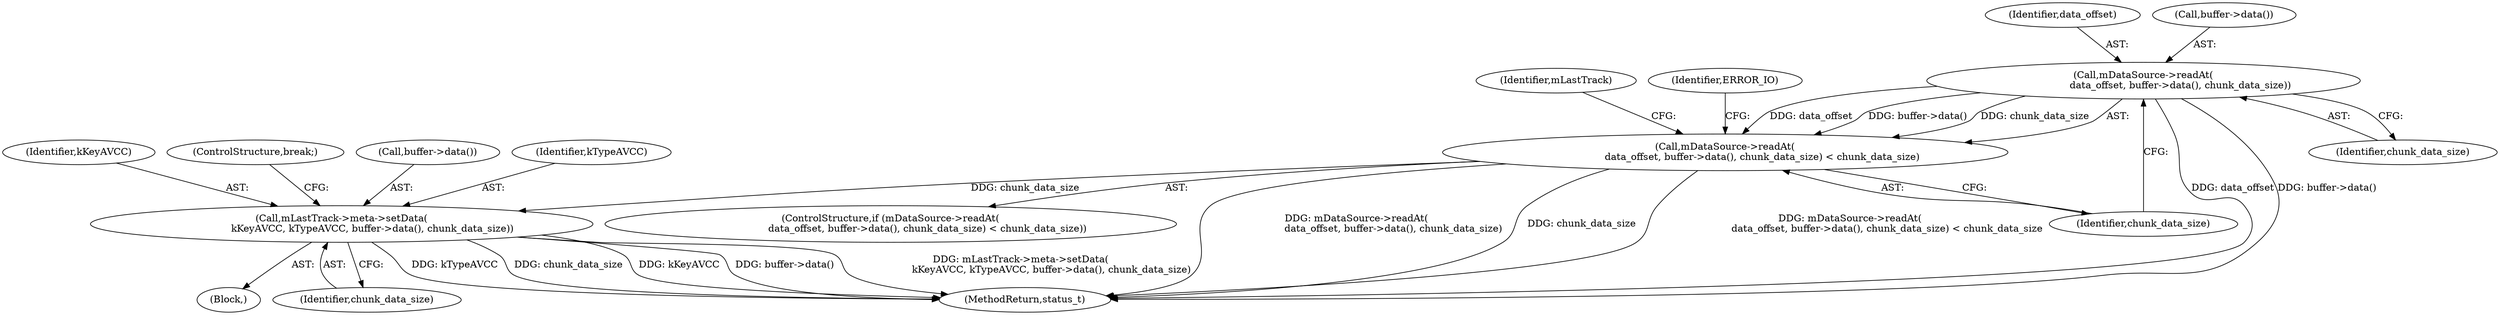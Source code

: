 digraph "0_Android_f81038006b4c59a5a148dcad887371206033c28f_2@API" {
"1002402" [label="(Call,mDataSource->readAt(\n                        data_offset, buffer->data(), chunk_data_size))"];
"1002401" [label="(Call,mDataSource->readAt(\n                        data_offset, buffer->data(), chunk_data_size) < chunk_data_size)"];
"1002416" [label="(Call,mLastTrack->meta->setData(\n                    kKeyAVCC, kTypeAVCC, buffer->data(), chunk_data_size))"];
"1002403" [label="(Identifier,data_offset)"];
"1002412" [label="(Identifier,mLastTrack)"];
"1002381" [label="(Block,)"];
"1002417" [label="(Identifier,kKeyAVCC)"];
"1002420" [label="(Identifier,chunk_data_size)"];
"1002405" [label="(Identifier,chunk_data_size)"];
"1002401" [label="(Call,mDataSource->readAt(\n                        data_offset, buffer->data(), chunk_data_size) < chunk_data_size)"];
"1002421" [label="(ControlStructure,break;)"];
"1002406" [label="(Identifier,chunk_data_size)"];
"1003289" [label="(MethodReturn,status_t)"];
"1002419" [label="(Call,buffer->data())"];
"1002416" [label="(Call,mLastTrack->meta->setData(\n                    kKeyAVCC, kTypeAVCC, buffer->data(), chunk_data_size))"];
"1002418" [label="(Identifier,kTypeAVCC)"];
"1002404" [label="(Call,buffer->data())"];
"1002402" [label="(Call,mDataSource->readAt(\n                        data_offset, buffer->data(), chunk_data_size))"];
"1002409" [label="(Identifier,ERROR_IO)"];
"1002400" [label="(ControlStructure,if (mDataSource->readAt(\n                        data_offset, buffer->data(), chunk_data_size) < chunk_data_size))"];
"1002402" -> "1002401"  [label="AST: "];
"1002402" -> "1002405"  [label="CFG: "];
"1002403" -> "1002402"  [label="AST: "];
"1002404" -> "1002402"  [label="AST: "];
"1002405" -> "1002402"  [label="AST: "];
"1002406" -> "1002402"  [label="CFG: "];
"1002402" -> "1003289"  [label="DDG: data_offset"];
"1002402" -> "1003289"  [label="DDG: buffer->data()"];
"1002402" -> "1002401"  [label="DDG: data_offset"];
"1002402" -> "1002401"  [label="DDG: buffer->data()"];
"1002402" -> "1002401"  [label="DDG: chunk_data_size"];
"1002401" -> "1002400"  [label="AST: "];
"1002401" -> "1002406"  [label="CFG: "];
"1002406" -> "1002401"  [label="AST: "];
"1002409" -> "1002401"  [label="CFG: "];
"1002412" -> "1002401"  [label="CFG: "];
"1002401" -> "1003289"  [label="DDG: mDataSource->readAt(\n                        data_offset, buffer->data(), chunk_data_size)"];
"1002401" -> "1003289"  [label="DDG: chunk_data_size"];
"1002401" -> "1003289"  [label="DDG: mDataSource->readAt(\n                        data_offset, buffer->data(), chunk_data_size) < chunk_data_size"];
"1002401" -> "1002416"  [label="DDG: chunk_data_size"];
"1002416" -> "1002381"  [label="AST: "];
"1002416" -> "1002420"  [label="CFG: "];
"1002417" -> "1002416"  [label="AST: "];
"1002418" -> "1002416"  [label="AST: "];
"1002419" -> "1002416"  [label="AST: "];
"1002420" -> "1002416"  [label="AST: "];
"1002421" -> "1002416"  [label="CFG: "];
"1002416" -> "1003289"  [label="DDG: kTypeAVCC"];
"1002416" -> "1003289"  [label="DDG: chunk_data_size"];
"1002416" -> "1003289"  [label="DDG: kKeyAVCC"];
"1002416" -> "1003289"  [label="DDG: buffer->data()"];
"1002416" -> "1003289"  [label="DDG: mLastTrack->meta->setData(\n                    kKeyAVCC, kTypeAVCC, buffer->data(), chunk_data_size)"];
}
